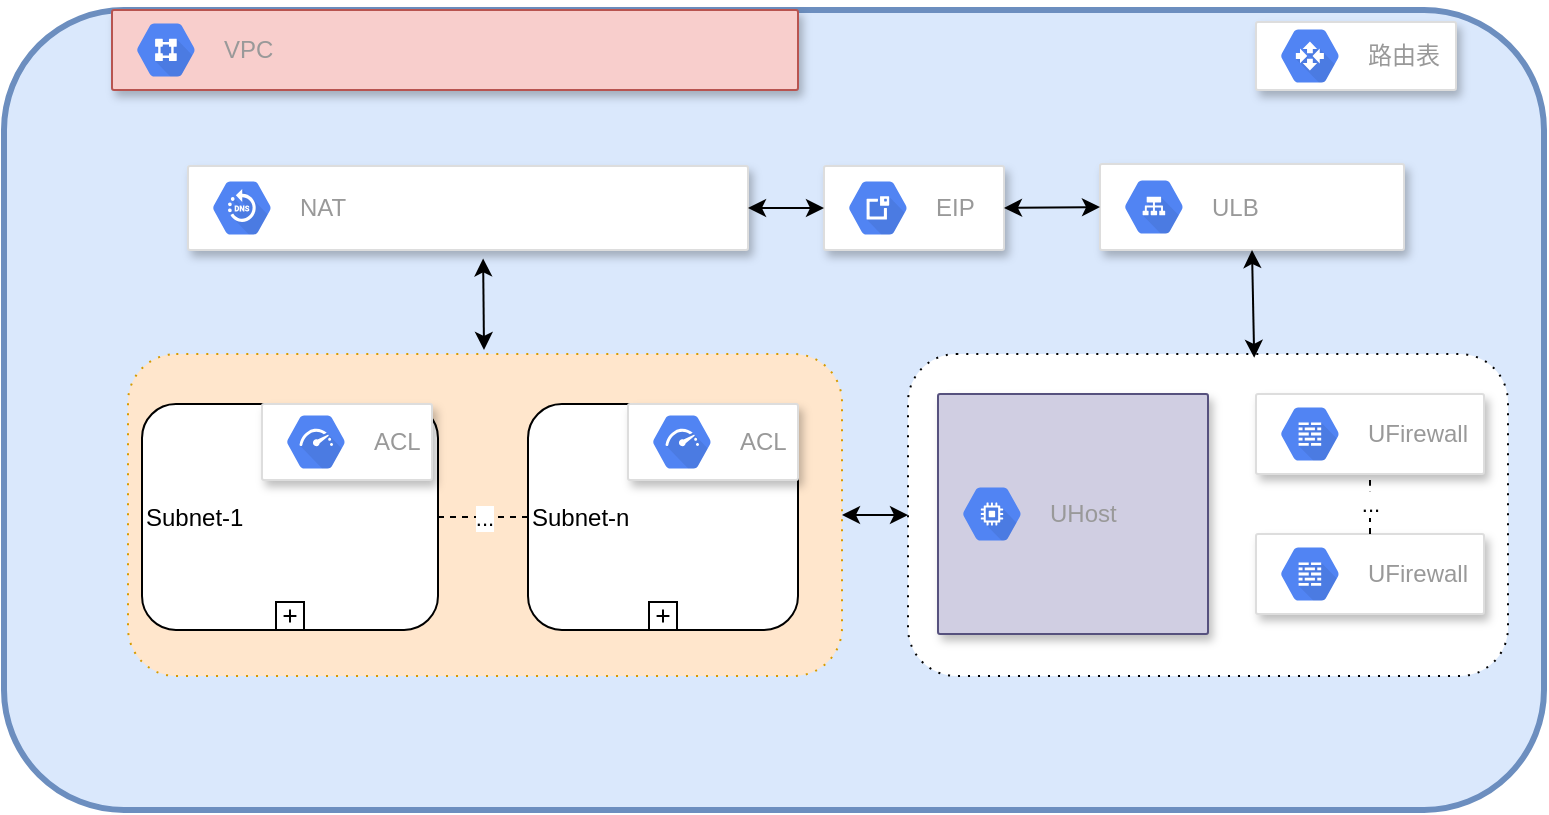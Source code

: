 <mxfile version="11.1.4" type="github"><diagram id="CKnwzkVvzlaxJBuryzO9" name="第 1 页"><mxGraphModel dx="868" dy="1651" grid="1" gridSize="10" guides="1" tooltips="1" connect="1" arrows="1" fold="1" page="1" pageScale="1" pageWidth="827" pageHeight="1169" math="0" shadow="0"><root><mxCell id="0"/><mxCell id="1" parent="0"/><mxCell id="PGAeP0QbeHSMjuzHIS8P-22" value="" style="shape=ext;rounded=1;html=1;whiteSpace=wrap;strokeWidth=3;fillColor=#dae8fc;strokeColor=#6c8ebf;" vertex="1" parent="1"><mxGeometry x="30" y="-970" width="770" height="400" as="geometry"/></mxCell><mxCell id="PGAeP0QbeHSMjuzHIS8P-1" value="" style="strokeColor=#b85450;fillColor=#f8cecc;shadow=1;strokeWidth=1;rounded=1;absoluteArcSize=1;arcSize=2;" vertex="1" parent="1"><mxGeometry x="84" y="-970" width="343" height="40" as="geometry"/></mxCell><mxCell id="PGAeP0QbeHSMjuzHIS8P-2" value="VPC" style="dashed=0;connectable=0;html=1;fillColor=#5184F3;strokeColor=none;shape=mxgraph.gcp2.hexIcon;prIcon=virtual_private_cloud;part=1;labelPosition=right;verticalLabelPosition=middle;align=left;verticalAlign=middle;spacingLeft=5;fontColor=#999999;fontSize=12;" vertex="1" parent="PGAeP0QbeHSMjuzHIS8P-1"><mxGeometry y="0.5" width="44" height="39" relative="1" as="geometry"><mxPoint x="5" y="-19.5" as="offset"/></mxGeometry></mxCell><mxCell id="PGAeP0QbeHSMjuzHIS8P-7" value="" style="strokeColor=#dddddd;fillColor=#ffffff;shadow=1;strokeWidth=1;rounded=1;absoluteArcSize=1;arcSize=2;" vertex="1" parent="1"><mxGeometry x="656" y="-964" width="100" height="34" as="geometry"/></mxCell><mxCell id="PGAeP0QbeHSMjuzHIS8P-8" value="路由表" style="dashed=0;connectable=0;html=1;fillColor=#5184F3;strokeColor=none;shape=mxgraph.gcp2.hexIcon;prIcon=cloud_router;part=1;labelPosition=right;verticalLabelPosition=middle;align=left;verticalAlign=middle;spacingLeft=5;fontColor=#999999;fontSize=12;" vertex="1" parent="PGAeP0QbeHSMjuzHIS8P-7"><mxGeometry y="0.5" width="44" height="39" relative="1" as="geometry"><mxPoint x="5" y="-19.5" as="offset"/></mxGeometry></mxCell><mxCell id="PGAeP0QbeHSMjuzHIS8P-9" value="" style="strokeColor=#dddddd;fillColor=#ffffff;shadow=1;strokeWidth=1;rounded=1;absoluteArcSize=1;arcSize=2;" vertex="1" parent="1"><mxGeometry x="440" y="-892" width="90" height="42" as="geometry"/></mxCell><mxCell id="PGAeP0QbeHSMjuzHIS8P-10" value="EIP" style="dashed=0;connectable=0;html=1;fillColor=#5184F3;strokeColor=none;shape=mxgraph.gcp2.hexIcon;prIcon=cloud_external_ip_addresses;part=1;labelPosition=right;verticalLabelPosition=middle;align=left;verticalAlign=middle;spacingLeft=5;fontColor=#999999;fontSize=12;" vertex="1" parent="PGAeP0QbeHSMjuzHIS8P-9"><mxGeometry y="0.5" width="44" height="39" relative="1" as="geometry"><mxPoint x="5" y="-19.5" as="offset"/></mxGeometry></mxCell><mxCell id="PGAeP0QbeHSMjuzHIS8P-11" value="" style="strokeColor=#dddddd;fillColor=#ffffff;shadow=1;strokeWidth=1;rounded=1;absoluteArcSize=1;arcSize=2;" vertex="1" parent="1"><mxGeometry x="578" y="-893" width="152" height="43" as="geometry"/></mxCell><mxCell id="PGAeP0QbeHSMjuzHIS8P-12" value="ULB" style="dashed=0;connectable=0;html=1;fillColor=#5184F3;strokeColor=none;shape=mxgraph.gcp2.hexIcon;prIcon=cloud_load_balancing;part=1;labelPosition=right;verticalLabelPosition=middle;align=left;verticalAlign=middle;spacingLeft=5;fontColor=#999999;fontSize=12;" vertex="1" parent="PGAeP0QbeHSMjuzHIS8P-11"><mxGeometry y="0.5" width="44" height="39" relative="1" as="geometry"><mxPoint x="5" y="-19.5" as="offset"/></mxGeometry></mxCell><mxCell id="PGAeP0QbeHSMjuzHIS8P-17" value="" style="strokeColor=#dddddd;fillColor=#ffffff;shadow=1;strokeWidth=1;rounded=1;absoluteArcSize=1;arcSize=2;" vertex="1" parent="1"><mxGeometry x="122" y="-892" width="280" height="42" as="geometry"/></mxCell><mxCell id="PGAeP0QbeHSMjuzHIS8P-18" value="NAT" style="dashed=0;connectable=0;html=1;fillColor=#5184F3;strokeColor=none;shape=mxgraph.gcp2.hexIcon;prIcon=cloud_dns;part=1;labelPosition=right;verticalLabelPosition=middle;align=left;verticalAlign=middle;spacingLeft=5;fontColor=#999999;fontSize=12;" vertex="1" parent="PGAeP0QbeHSMjuzHIS8P-17"><mxGeometry y="0.5" width="44" height="39" relative="1" as="geometry"><mxPoint x="5" y="-19.5" as="offset"/></mxGeometry></mxCell><mxCell id="PGAeP0QbeHSMjuzHIS8P-34" value="" style="endArrow=classic;startArrow=classic;html=1;entryX=0.527;entryY=1.1;entryDx=0;entryDy=0;entryPerimeter=0;" edge="1" parent="1" target="PGAeP0QbeHSMjuzHIS8P-17"><mxGeometry width="50" height="50" relative="1" as="geometry"><mxPoint x="270" y="-800" as="sourcePoint"/><mxPoint x="320" y="-850" as="targetPoint"/></mxGeometry></mxCell><mxCell id="PGAeP0QbeHSMjuzHIS8P-36" value="" style="endArrow=classic;startArrow=classic;html=1;exitX=0;exitY=0.5;exitDx=0;exitDy=0;entryX=1;entryY=0.5;entryDx=0;entryDy=0;" edge="1" parent="1" source="PGAeP0QbeHSMjuzHIS8P-11" target="PGAeP0QbeHSMjuzHIS8P-9"><mxGeometry width="50" height="50" relative="1" as="geometry"><mxPoint x="406" y="-856.5" as="sourcePoint"/><mxPoint x="450" y="-860" as="targetPoint"/></mxGeometry></mxCell><mxCell id="PGAeP0QbeHSMjuzHIS8P-44" value="" style="group" vertex="1" connectable="0" parent="1"><mxGeometry x="482" y="-798" width="300" height="161" as="geometry"/></mxCell><mxCell id="PGAeP0QbeHSMjuzHIS8P-38" value="" style="shape=ext;rounded=1;html=1;whiteSpace=wrap;dashed=1;dashPattern=1 4;" vertex="1" parent="PGAeP0QbeHSMjuzHIS8P-44"><mxGeometry width="300" height="161" as="geometry"/></mxCell><mxCell id="PGAeP0QbeHSMjuzHIS8P-5" value="" style="strokeColor=#dddddd;fillColor=#ffffff;shadow=1;strokeWidth=1;rounded=1;absoluteArcSize=1;arcSize=2;" vertex="1" parent="PGAeP0QbeHSMjuzHIS8P-44"><mxGeometry x="174" y="90" width="114" height="40" as="geometry"/></mxCell><mxCell id="PGAeP0QbeHSMjuzHIS8P-6" value="UFirewall" style="dashed=0;connectable=0;html=1;fillColor=#5184F3;strokeColor=none;shape=mxgraph.gcp2.hexIcon;prIcon=cloud_firewall_rules;part=1;labelPosition=right;verticalLabelPosition=middle;align=left;verticalAlign=middle;spacingLeft=5;fontColor=#999999;fontSize=12;" vertex="1" parent="PGAeP0QbeHSMjuzHIS8P-5"><mxGeometry y="0.5" width="44" height="39" relative="1" as="geometry"><mxPoint x="5" y="-19.5" as="offset"/></mxGeometry></mxCell><mxCell id="PGAeP0QbeHSMjuzHIS8P-15" value="" style="fillColor=#d0cee2;shadow=1;strokeWidth=1;rounded=1;absoluteArcSize=1;arcSize=2;strokeColor=#56517e;" vertex="1" parent="PGAeP0QbeHSMjuzHIS8P-44"><mxGeometry x="15" y="20" width="135" height="120" as="geometry"/></mxCell><mxCell id="PGAeP0QbeHSMjuzHIS8P-16" value="UHost" style="dashed=0;connectable=0;html=1;fillColor=#5184F3;strokeColor=none;shape=mxgraph.gcp2.hexIcon;prIcon=compute_engine;part=1;labelPosition=right;verticalLabelPosition=middle;align=left;verticalAlign=middle;spacingLeft=5;fontColor=#999999;fontSize=12;" vertex="1" parent="PGAeP0QbeHSMjuzHIS8P-15"><mxGeometry y="0.5" width="44" height="39" relative="1" as="geometry"><mxPoint x="5" y="-19.5" as="offset"/></mxGeometry></mxCell><mxCell id="PGAeP0QbeHSMjuzHIS8P-41" value="" style="strokeColor=#dddddd;fillColor=#ffffff;shadow=1;strokeWidth=1;rounded=1;absoluteArcSize=1;arcSize=2;" vertex="1" parent="PGAeP0QbeHSMjuzHIS8P-44"><mxGeometry x="174" y="20" width="114" height="40" as="geometry"/></mxCell><mxCell id="PGAeP0QbeHSMjuzHIS8P-42" value="UFirewall" style="dashed=0;connectable=0;html=1;fillColor=#5184F3;strokeColor=none;shape=mxgraph.gcp2.hexIcon;prIcon=cloud_firewall_rules;part=1;labelPosition=right;verticalLabelPosition=middle;align=left;verticalAlign=middle;spacingLeft=5;fontColor=#999999;fontSize=12;" vertex="1" parent="PGAeP0QbeHSMjuzHIS8P-41"><mxGeometry y="0.5" width="44" height="39" relative="1" as="geometry"><mxPoint x="5" y="-19.5" as="offset"/></mxGeometry></mxCell><mxCell id="PGAeP0QbeHSMjuzHIS8P-43" value="..." style="endArrow=none;dashed=1;html=1;entryX=0.5;entryY=1;entryDx=0;entryDy=0;exitX=0.5;exitY=0;exitDx=0;exitDy=0;" edge="1" parent="PGAeP0QbeHSMjuzHIS8P-44" source="PGAeP0QbeHSMjuzHIS8P-5" target="PGAeP0QbeHSMjuzHIS8P-41"><mxGeometry width="50" height="50" relative="1" as="geometry"><mxPoint x="230" y="100" as="sourcePoint"/><mxPoint x="280" y="50" as="targetPoint"/><Array as="points"><mxPoint x="231" y="70"/></Array></mxGeometry></mxCell><mxCell id="PGAeP0QbeHSMjuzHIS8P-35" value="" style="endArrow=classic;startArrow=classic;html=1;exitX=1;exitY=0.5;exitDx=0;exitDy=0;entryX=0;entryY=0.5;entryDx=0;entryDy=0;" edge="1" parent="1" source="PGAeP0QbeHSMjuzHIS8P-17" target="PGAeP0QbeHSMjuzHIS8P-9"><mxGeometry width="50" height="50" relative="1" as="geometry"><mxPoint x="393.91" y="-823" as="sourcePoint"/><mxPoint x="440" y="-877" as="targetPoint"/></mxGeometry></mxCell><mxCell id="PGAeP0QbeHSMjuzHIS8P-46" value="" style="endArrow=classic;startArrow=classic;html=1;exitX=0;exitY=0.5;exitDx=0;exitDy=0;entryX=1;entryY=0.5;entryDx=0;entryDy=0;" edge="1" parent="1" source="PGAeP0QbeHSMjuzHIS8P-38" target="PGAeP0QbeHSMjuzHIS8P-23"><mxGeometry width="50" height="50" relative="1" as="geometry"><mxPoint x="588" y="-868" as="sourcePoint"/><mxPoint x="540" y="-867.5" as="targetPoint"/></mxGeometry></mxCell><mxCell id="PGAeP0QbeHSMjuzHIS8P-47" value="" style="endArrow=classic;startArrow=classic;html=1;exitX=0.577;exitY=0.012;exitDx=0;exitDy=0;entryX=0.5;entryY=1;entryDx=0;entryDy=0;exitPerimeter=0;" edge="1" parent="1" source="PGAeP0QbeHSMjuzHIS8P-38" target="PGAeP0QbeHSMjuzHIS8P-11"><mxGeometry width="50" height="50" relative="1" as="geometry"><mxPoint x="492" y="-707.5" as="sourcePoint"/><mxPoint x="459" y="-707.5" as="targetPoint"/></mxGeometry></mxCell><mxCell id="PGAeP0QbeHSMjuzHIS8P-23" value="" style="shape=ext;rounded=1;html=1;whiteSpace=wrap;dashed=1;dashPattern=1 4;fillColor=#ffe6cc;strokeColor=#d79b00;" vertex="1" parent="1"><mxGeometry x="92" y="-798" width="357" height="161" as="geometry"/></mxCell><mxCell id="PGAeP0QbeHSMjuzHIS8P-24" value="Subnet-1" style="html=1;whiteSpace=wrap;rounded=1;align=left;" vertex="1" parent="1"><mxGeometry x="99" y="-773" width="148" height="113" as="geometry"/></mxCell><mxCell id="PGAeP0QbeHSMjuzHIS8P-25" value="" style="html=1;shape=plus;outlineConnect=0;" vertex="1" parent="PGAeP0QbeHSMjuzHIS8P-24"><mxGeometry x="0.5" y="1" width="14" height="14" relative="1" as="geometry"><mxPoint x="-7" y="-14" as="offset"/></mxGeometry></mxCell><mxCell id="PGAeP0QbeHSMjuzHIS8P-28" value="" style="strokeColor=#dddddd;fillColor=#ffffff;shadow=1;strokeWidth=1;rounded=1;absoluteArcSize=1;arcSize=2;align=left;" vertex="1" parent="PGAeP0QbeHSMjuzHIS8P-24"><mxGeometry x="60" width="85" height="38" as="geometry"/></mxCell><mxCell id="PGAeP0QbeHSMjuzHIS8P-29" value="ACL" style="dashed=0;connectable=0;html=1;fillColor=#5184F3;strokeColor=none;shape=mxgraph.gcp2.hexIcon;prIcon=premium_network_tier;part=1;labelPosition=right;verticalLabelPosition=middle;align=left;verticalAlign=middle;spacingLeft=5;fontColor=#999999;fontSize=12;" vertex="1" parent="PGAeP0QbeHSMjuzHIS8P-28"><mxGeometry y="0.5" width="44" height="39" relative="1" as="geometry"><mxPoint x="5" y="-19.5" as="offset"/></mxGeometry></mxCell><mxCell id="PGAeP0QbeHSMjuzHIS8P-26" value="Subnet-n" style="html=1;whiteSpace=wrap;rounded=1;align=left;" vertex="1" parent="1"><mxGeometry x="292" y="-773" width="135" height="113" as="geometry"/></mxCell><mxCell id="PGAeP0QbeHSMjuzHIS8P-27" value="" style="html=1;shape=plus;outlineConnect=0;" vertex="1" parent="PGAeP0QbeHSMjuzHIS8P-26"><mxGeometry x="0.5" y="1" width="14" height="14" relative="1" as="geometry"><mxPoint x="-7" y="-14" as="offset"/></mxGeometry></mxCell><mxCell id="PGAeP0QbeHSMjuzHIS8P-13" value="" style="strokeColor=#dddddd;fillColor=#ffffff;shadow=1;strokeWidth=1;rounded=1;absoluteArcSize=1;arcSize=2;" vertex="1" parent="PGAeP0QbeHSMjuzHIS8P-26"><mxGeometry x="50" width="85" height="38" as="geometry"/></mxCell><mxCell id="PGAeP0QbeHSMjuzHIS8P-14" value="ACL" style="dashed=0;connectable=0;html=1;fillColor=#5184F3;strokeColor=none;shape=mxgraph.gcp2.hexIcon;prIcon=premium_network_tier;part=1;labelPosition=right;verticalLabelPosition=middle;align=left;verticalAlign=middle;spacingLeft=5;fontColor=#999999;fontSize=12;" vertex="1" parent="PGAeP0QbeHSMjuzHIS8P-13"><mxGeometry y="0.5" width="44" height="39" relative="1" as="geometry"><mxPoint x="5" y="-19.5" as="offset"/></mxGeometry></mxCell><mxCell id="PGAeP0QbeHSMjuzHIS8P-48" value="..." style="endArrow=none;dashed=1;html=1;entryX=1;entryY=0.5;entryDx=0;entryDy=0;exitX=0;exitY=0.5;exitDx=0;exitDy=0;" edge="1" parent="1" source="PGAeP0QbeHSMjuzHIS8P-26" target="PGAeP0QbeHSMjuzHIS8P-24"><mxGeometry width="50" height="50" relative="1" as="geometry"><mxPoint x="723" y="-698" as="sourcePoint"/><mxPoint x="723" y="-728" as="targetPoint"/><Array as="points"/></mxGeometry></mxCell></root></mxGraphModel></diagram></mxfile>